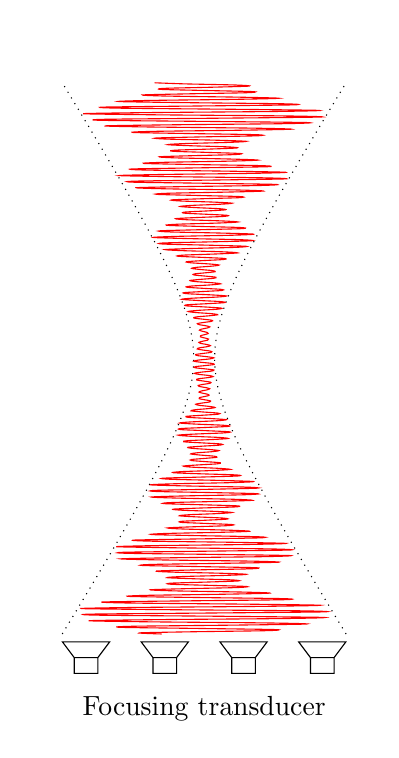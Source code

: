 \begin{tikzpicture}
	% Draw array with 4 elements
	\foreach \x in {0,1,...,3}
		\draw[shift={({0.5+\x},0.2)},rotate={90}] (0,-0.15) rectangle (0.2,0.15) -- (0.4,0.3) -- (0.4,-0.3) -- (0.2,-0.15);
		
	\draw (2,-0.25) node{Focusing transducer};
		
	% Draw beam outline
	\begin{axis}[x=1cm,y=1cm,xticklabels={},yticklabels={},xmin=-2,xmax=2,axis line style={draw=none},tick style={draw=none}]
	\addplot[domain=0.5:7.5,smooth,variable=\y,dotted]  ({-2*sqrt(0.1+0.1*(\y-4)^2)+0.5},{\y});
	\addplot[domain=0.5:7.5,smooth,variable=\y,dotted]  ({2*sqrt(0.1+0.1*(\y-4)^2)-0.5},{\y});
	\addplot[domain=0.5:7.5,variable=\y,samples=500,smooth,red]  ({cos(\y*80 r)*(1+0.5*cos(\y*8 r))/1.5*(2*sqrt(0.1+0.1*(\y-4)^2)-0.5)},{\y});
	\end{axis} 
\end{tikzpicture}